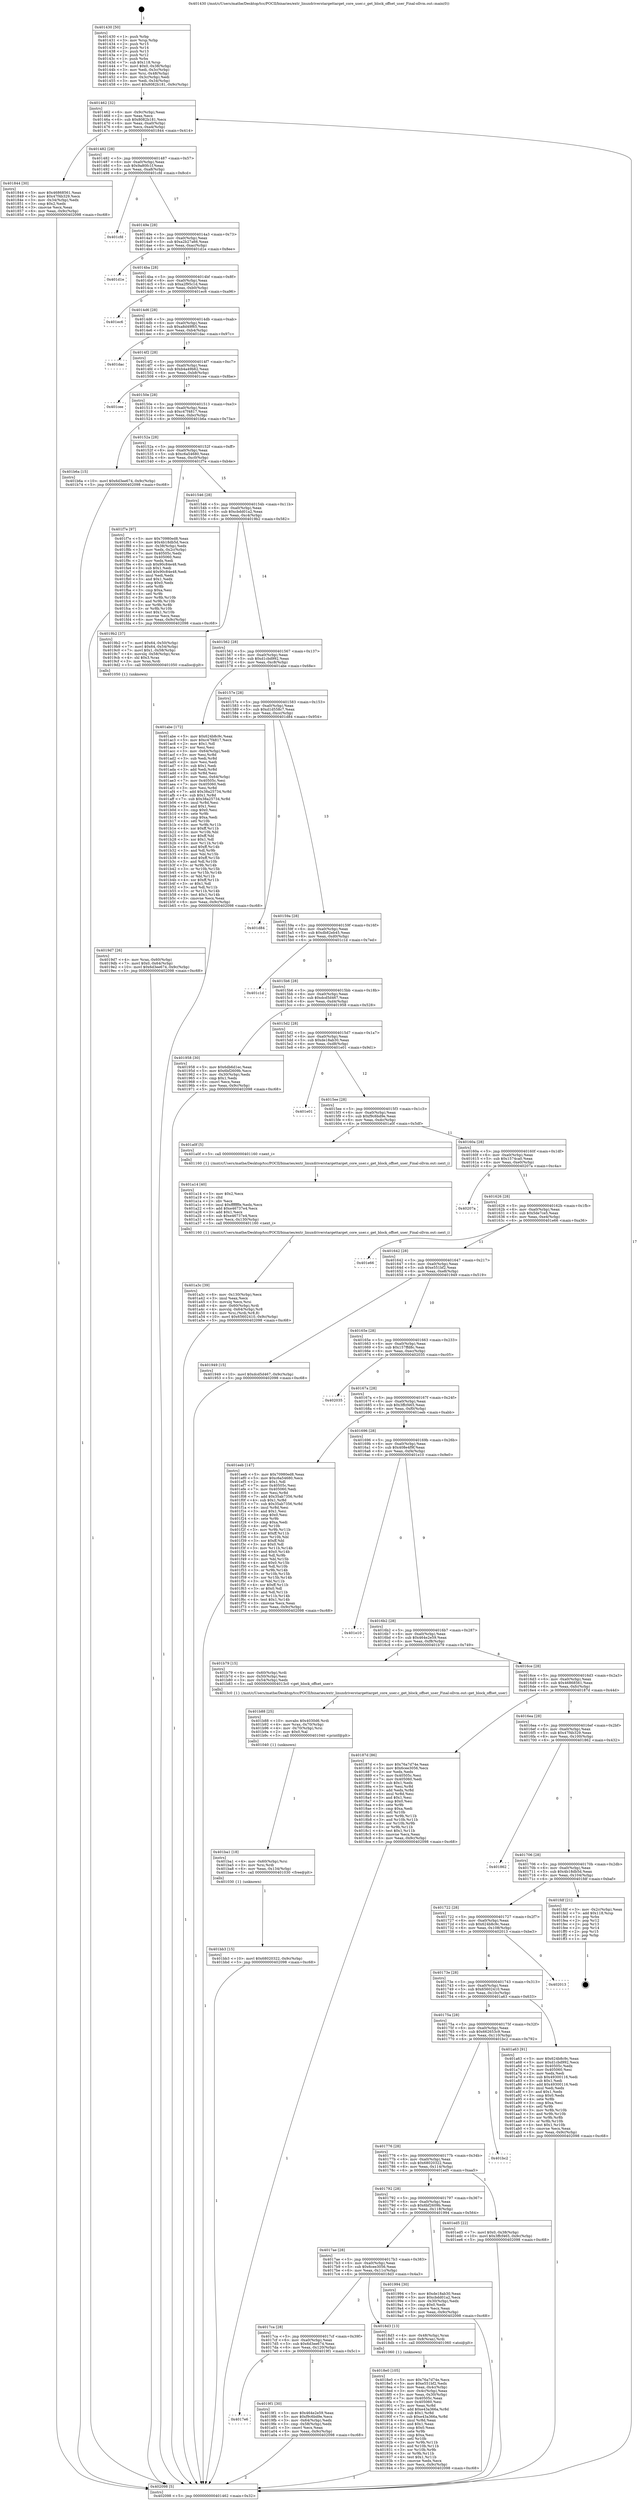 digraph "0x401430" {
  label = "0x401430 (/mnt/c/Users/mathe/Desktop/tcc/POCII/binaries/extr_linuxdriverstargettarget_core_user.c_get_block_offset_user_Final-ollvm.out::main(0))"
  labelloc = "t"
  node[shape=record]

  Entry [label="",width=0.3,height=0.3,shape=circle,fillcolor=black,style=filled]
  "0x401462" [label="{
     0x401462 [32]\l
     | [instrs]\l
     &nbsp;&nbsp;0x401462 \<+6\>: mov -0x9c(%rbp),%eax\l
     &nbsp;&nbsp;0x401468 \<+2\>: mov %eax,%ecx\l
     &nbsp;&nbsp;0x40146a \<+6\>: sub $0x8082b181,%ecx\l
     &nbsp;&nbsp;0x401470 \<+6\>: mov %eax,-0xa0(%rbp)\l
     &nbsp;&nbsp;0x401476 \<+6\>: mov %ecx,-0xa4(%rbp)\l
     &nbsp;&nbsp;0x40147c \<+6\>: je 0000000000401844 \<main+0x414\>\l
  }"]
  "0x401844" [label="{
     0x401844 [30]\l
     | [instrs]\l
     &nbsp;&nbsp;0x401844 \<+5\>: mov $0x46868561,%eax\l
     &nbsp;&nbsp;0x401849 \<+5\>: mov $0x47f4b329,%ecx\l
     &nbsp;&nbsp;0x40184e \<+3\>: mov -0x34(%rbp),%edx\l
     &nbsp;&nbsp;0x401851 \<+3\>: cmp $0x2,%edx\l
     &nbsp;&nbsp;0x401854 \<+3\>: cmovne %ecx,%eax\l
     &nbsp;&nbsp;0x401857 \<+6\>: mov %eax,-0x9c(%rbp)\l
     &nbsp;&nbsp;0x40185d \<+5\>: jmp 0000000000402098 \<main+0xc68\>\l
  }"]
  "0x401482" [label="{
     0x401482 [28]\l
     | [instrs]\l
     &nbsp;&nbsp;0x401482 \<+5\>: jmp 0000000000401487 \<main+0x57\>\l
     &nbsp;&nbsp;0x401487 \<+6\>: mov -0xa0(%rbp),%eax\l
     &nbsp;&nbsp;0x40148d \<+5\>: sub $0x9a80fc1f,%eax\l
     &nbsp;&nbsp;0x401492 \<+6\>: mov %eax,-0xa8(%rbp)\l
     &nbsp;&nbsp;0x401498 \<+6\>: je 0000000000401cfd \<main+0x8cd\>\l
  }"]
  "0x402098" [label="{
     0x402098 [5]\l
     | [instrs]\l
     &nbsp;&nbsp;0x402098 \<+5\>: jmp 0000000000401462 \<main+0x32\>\l
  }"]
  "0x401430" [label="{
     0x401430 [50]\l
     | [instrs]\l
     &nbsp;&nbsp;0x401430 \<+1\>: push %rbp\l
     &nbsp;&nbsp;0x401431 \<+3\>: mov %rsp,%rbp\l
     &nbsp;&nbsp;0x401434 \<+2\>: push %r15\l
     &nbsp;&nbsp;0x401436 \<+2\>: push %r14\l
     &nbsp;&nbsp;0x401438 \<+2\>: push %r13\l
     &nbsp;&nbsp;0x40143a \<+2\>: push %r12\l
     &nbsp;&nbsp;0x40143c \<+1\>: push %rbx\l
     &nbsp;&nbsp;0x40143d \<+7\>: sub $0x118,%rsp\l
     &nbsp;&nbsp;0x401444 \<+7\>: movl $0x0,-0x38(%rbp)\l
     &nbsp;&nbsp;0x40144b \<+3\>: mov %edi,-0x3c(%rbp)\l
     &nbsp;&nbsp;0x40144e \<+4\>: mov %rsi,-0x48(%rbp)\l
     &nbsp;&nbsp;0x401452 \<+3\>: mov -0x3c(%rbp),%edi\l
     &nbsp;&nbsp;0x401455 \<+3\>: mov %edi,-0x34(%rbp)\l
     &nbsp;&nbsp;0x401458 \<+10\>: movl $0x8082b181,-0x9c(%rbp)\l
  }"]
  Exit [label="",width=0.3,height=0.3,shape=circle,fillcolor=black,style=filled,peripheries=2]
  "0x401cfd" [label="{
     0x401cfd\l
  }", style=dashed]
  "0x40149e" [label="{
     0x40149e [28]\l
     | [instrs]\l
     &nbsp;&nbsp;0x40149e \<+5\>: jmp 00000000004014a3 \<main+0x73\>\l
     &nbsp;&nbsp;0x4014a3 \<+6\>: mov -0xa0(%rbp),%eax\l
     &nbsp;&nbsp;0x4014a9 \<+5\>: sub $0xa2b27a66,%eax\l
     &nbsp;&nbsp;0x4014ae \<+6\>: mov %eax,-0xac(%rbp)\l
     &nbsp;&nbsp;0x4014b4 \<+6\>: je 0000000000401d1e \<main+0x8ee\>\l
  }"]
  "0x401bb3" [label="{
     0x401bb3 [15]\l
     | [instrs]\l
     &nbsp;&nbsp;0x401bb3 \<+10\>: movl $0x68020322,-0x9c(%rbp)\l
     &nbsp;&nbsp;0x401bbd \<+5\>: jmp 0000000000402098 \<main+0xc68\>\l
  }"]
  "0x401d1e" [label="{
     0x401d1e\l
  }", style=dashed]
  "0x4014ba" [label="{
     0x4014ba [28]\l
     | [instrs]\l
     &nbsp;&nbsp;0x4014ba \<+5\>: jmp 00000000004014bf \<main+0x8f\>\l
     &nbsp;&nbsp;0x4014bf \<+6\>: mov -0xa0(%rbp),%eax\l
     &nbsp;&nbsp;0x4014c5 \<+5\>: sub $0xa2f95c1d,%eax\l
     &nbsp;&nbsp;0x4014ca \<+6\>: mov %eax,-0xb0(%rbp)\l
     &nbsp;&nbsp;0x4014d0 \<+6\>: je 0000000000401ec6 \<main+0xa96\>\l
  }"]
  "0x401ba1" [label="{
     0x401ba1 [18]\l
     | [instrs]\l
     &nbsp;&nbsp;0x401ba1 \<+4\>: mov -0x60(%rbp),%rsi\l
     &nbsp;&nbsp;0x401ba5 \<+3\>: mov %rsi,%rdi\l
     &nbsp;&nbsp;0x401ba8 \<+6\>: mov %eax,-0x134(%rbp)\l
     &nbsp;&nbsp;0x401bae \<+5\>: call 0000000000401030 \<free@plt\>\l
     | [calls]\l
     &nbsp;&nbsp;0x401030 \{1\} (unknown)\l
  }"]
  "0x401ec6" [label="{
     0x401ec6\l
  }", style=dashed]
  "0x4014d6" [label="{
     0x4014d6 [28]\l
     | [instrs]\l
     &nbsp;&nbsp;0x4014d6 \<+5\>: jmp 00000000004014db \<main+0xab\>\l
     &nbsp;&nbsp;0x4014db \<+6\>: mov -0xa0(%rbp),%eax\l
     &nbsp;&nbsp;0x4014e1 \<+5\>: sub $0xa8d49f65,%eax\l
     &nbsp;&nbsp;0x4014e6 \<+6\>: mov %eax,-0xb4(%rbp)\l
     &nbsp;&nbsp;0x4014ec \<+6\>: je 0000000000401dac \<main+0x97c\>\l
  }"]
  "0x401b88" [label="{
     0x401b88 [25]\l
     | [instrs]\l
     &nbsp;&nbsp;0x401b88 \<+10\>: movabs $0x4030d6,%rdi\l
     &nbsp;&nbsp;0x401b92 \<+4\>: mov %rax,-0x70(%rbp)\l
     &nbsp;&nbsp;0x401b96 \<+4\>: mov -0x70(%rbp),%rsi\l
     &nbsp;&nbsp;0x401b9a \<+2\>: mov $0x0,%al\l
     &nbsp;&nbsp;0x401b9c \<+5\>: call 0000000000401040 \<printf@plt\>\l
     | [calls]\l
     &nbsp;&nbsp;0x401040 \{1\} (unknown)\l
  }"]
  "0x401dac" [label="{
     0x401dac\l
  }", style=dashed]
  "0x4014f2" [label="{
     0x4014f2 [28]\l
     | [instrs]\l
     &nbsp;&nbsp;0x4014f2 \<+5\>: jmp 00000000004014f7 \<main+0xc7\>\l
     &nbsp;&nbsp;0x4014f7 \<+6\>: mov -0xa0(%rbp),%eax\l
     &nbsp;&nbsp;0x4014fd \<+5\>: sub $0xb4a49b62,%eax\l
     &nbsp;&nbsp;0x401502 \<+6\>: mov %eax,-0xb8(%rbp)\l
     &nbsp;&nbsp;0x401508 \<+6\>: je 0000000000401cee \<main+0x8be\>\l
  }"]
  "0x401a3c" [label="{
     0x401a3c [39]\l
     | [instrs]\l
     &nbsp;&nbsp;0x401a3c \<+6\>: mov -0x130(%rbp),%ecx\l
     &nbsp;&nbsp;0x401a42 \<+3\>: imul %eax,%ecx\l
     &nbsp;&nbsp;0x401a45 \<+3\>: movslq %ecx,%rsi\l
     &nbsp;&nbsp;0x401a48 \<+4\>: mov -0x60(%rbp),%rdi\l
     &nbsp;&nbsp;0x401a4c \<+4\>: movslq -0x64(%rbp),%r8\l
     &nbsp;&nbsp;0x401a50 \<+4\>: mov %rsi,(%rdi,%r8,8)\l
     &nbsp;&nbsp;0x401a54 \<+10\>: movl $0x65602410,-0x9c(%rbp)\l
     &nbsp;&nbsp;0x401a5e \<+5\>: jmp 0000000000402098 \<main+0xc68\>\l
  }"]
  "0x401cee" [label="{
     0x401cee\l
  }", style=dashed]
  "0x40150e" [label="{
     0x40150e [28]\l
     | [instrs]\l
     &nbsp;&nbsp;0x40150e \<+5\>: jmp 0000000000401513 \<main+0xe3\>\l
     &nbsp;&nbsp;0x401513 \<+6\>: mov -0xa0(%rbp),%eax\l
     &nbsp;&nbsp;0x401519 \<+5\>: sub $0xc47f4817,%eax\l
     &nbsp;&nbsp;0x40151e \<+6\>: mov %eax,-0xbc(%rbp)\l
     &nbsp;&nbsp;0x401524 \<+6\>: je 0000000000401b6a \<main+0x73a\>\l
  }"]
  "0x401a14" [label="{
     0x401a14 [40]\l
     | [instrs]\l
     &nbsp;&nbsp;0x401a14 \<+5\>: mov $0x2,%ecx\l
     &nbsp;&nbsp;0x401a19 \<+1\>: cltd\l
     &nbsp;&nbsp;0x401a1a \<+2\>: idiv %ecx\l
     &nbsp;&nbsp;0x401a1c \<+6\>: imul $0xfffffffe,%edx,%ecx\l
     &nbsp;&nbsp;0x401a22 \<+6\>: add $0xe46737e4,%ecx\l
     &nbsp;&nbsp;0x401a28 \<+3\>: add $0x1,%ecx\l
     &nbsp;&nbsp;0x401a2b \<+6\>: sub $0xe46737e4,%ecx\l
     &nbsp;&nbsp;0x401a31 \<+6\>: mov %ecx,-0x130(%rbp)\l
     &nbsp;&nbsp;0x401a37 \<+5\>: call 0000000000401160 \<next_i\>\l
     | [calls]\l
     &nbsp;&nbsp;0x401160 \{1\} (/mnt/c/Users/mathe/Desktop/tcc/POCII/binaries/extr_linuxdriverstargettarget_core_user.c_get_block_offset_user_Final-ollvm.out::next_i)\l
  }"]
  "0x401b6a" [label="{
     0x401b6a [15]\l
     | [instrs]\l
     &nbsp;&nbsp;0x401b6a \<+10\>: movl $0x6d3ee674,-0x9c(%rbp)\l
     &nbsp;&nbsp;0x401b74 \<+5\>: jmp 0000000000402098 \<main+0xc68\>\l
  }"]
  "0x40152a" [label="{
     0x40152a [28]\l
     | [instrs]\l
     &nbsp;&nbsp;0x40152a \<+5\>: jmp 000000000040152f \<main+0xff\>\l
     &nbsp;&nbsp;0x40152f \<+6\>: mov -0xa0(%rbp),%eax\l
     &nbsp;&nbsp;0x401535 \<+5\>: sub $0xc6a54680,%eax\l
     &nbsp;&nbsp;0x40153a \<+6\>: mov %eax,-0xc0(%rbp)\l
     &nbsp;&nbsp;0x401540 \<+6\>: je 0000000000401f7e \<main+0xb4e\>\l
  }"]
  "0x4017e6" [label="{
     0x4017e6\l
  }", style=dashed]
  "0x401f7e" [label="{
     0x401f7e [97]\l
     | [instrs]\l
     &nbsp;&nbsp;0x401f7e \<+5\>: mov $0x70980ed8,%eax\l
     &nbsp;&nbsp;0x401f83 \<+5\>: mov $0x4b18db5d,%ecx\l
     &nbsp;&nbsp;0x401f88 \<+3\>: mov -0x38(%rbp),%edx\l
     &nbsp;&nbsp;0x401f8b \<+3\>: mov %edx,-0x2c(%rbp)\l
     &nbsp;&nbsp;0x401f8e \<+7\>: mov 0x40505c,%edx\l
     &nbsp;&nbsp;0x401f95 \<+7\>: mov 0x405060,%esi\l
     &nbsp;&nbsp;0x401f9c \<+2\>: mov %edx,%edi\l
     &nbsp;&nbsp;0x401f9e \<+6\>: sub $0x90c84e48,%edi\l
     &nbsp;&nbsp;0x401fa4 \<+3\>: sub $0x1,%edi\l
     &nbsp;&nbsp;0x401fa7 \<+6\>: add $0x90c84e48,%edi\l
     &nbsp;&nbsp;0x401fad \<+3\>: imul %edi,%edx\l
     &nbsp;&nbsp;0x401fb0 \<+3\>: and $0x1,%edx\l
     &nbsp;&nbsp;0x401fb3 \<+3\>: cmp $0x0,%edx\l
     &nbsp;&nbsp;0x401fb6 \<+4\>: sete %r8b\l
     &nbsp;&nbsp;0x401fba \<+3\>: cmp $0xa,%esi\l
     &nbsp;&nbsp;0x401fbd \<+4\>: setl %r9b\l
     &nbsp;&nbsp;0x401fc1 \<+3\>: mov %r8b,%r10b\l
     &nbsp;&nbsp;0x401fc4 \<+3\>: and %r9b,%r10b\l
     &nbsp;&nbsp;0x401fc7 \<+3\>: xor %r9b,%r8b\l
     &nbsp;&nbsp;0x401fca \<+3\>: or %r8b,%r10b\l
     &nbsp;&nbsp;0x401fcd \<+4\>: test $0x1,%r10b\l
     &nbsp;&nbsp;0x401fd1 \<+3\>: cmovne %ecx,%eax\l
     &nbsp;&nbsp;0x401fd4 \<+6\>: mov %eax,-0x9c(%rbp)\l
     &nbsp;&nbsp;0x401fda \<+5\>: jmp 0000000000402098 \<main+0xc68\>\l
  }"]
  "0x401546" [label="{
     0x401546 [28]\l
     | [instrs]\l
     &nbsp;&nbsp;0x401546 \<+5\>: jmp 000000000040154b \<main+0x11b\>\l
     &nbsp;&nbsp;0x40154b \<+6\>: mov -0xa0(%rbp),%eax\l
     &nbsp;&nbsp;0x401551 \<+5\>: sub $0xcbdd01a2,%eax\l
     &nbsp;&nbsp;0x401556 \<+6\>: mov %eax,-0xc4(%rbp)\l
     &nbsp;&nbsp;0x40155c \<+6\>: je 00000000004019b2 \<main+0x582\>\l
  }"]
  "0x4019f1" [label="{
     0x4019f1 [30]\l
     | [instrs]\l
     &nbsp;&nbsp;0x4019f1 \<+5\>: mov $0x464e2e59,%eax\l
     &nbsp;&nbsp;0x4019f6 \<+5\>: mov $0xf9c6bd9e,%ecx\l
     &nbsp;&nbsp;0x4019fb \<+3\>: mov -0x64(%rbp),%edx\l
     &nbsp;&nbsp;0x4019fe \<+3\>: cmp -0x58(%rbp),%edx\l
     &nbsp;&nbsp;0x401a01 \<+3\>: cmovl %ecx,%eax\l
     &nbsp;&nbsp;0x401a04 \<+6\>: mov %eax,-0x9c(%rbp)\l
     &nbsp;&nbsp;0x401a0a \<+5\>: jmp 0000000000402098 \<main+0xc68\>\l
  }"]
  "0x4019b2" [label="{
     0x4019b2 [37]\l
     | [instrs]\l
     &nbsp;&nbsp;0x4019b2 \<+7\>: movl $0x64,-0x50(%rbp)\l
     &nbsp;&nbsp;0x4019b9 \<+7\>: movl $0x64,-0x54(%rbp)\l
     &nbsp;&nbsp;0x4019c0 \<+7\>: movl $0x1,-0x58(%rbp)\l
     &nbsp;&nbsp;0x4019c7 \<+4\>: movslq -0x58(%rbp),%rax\l
     &nbsp;&nbsp;0x4019cb \<+4\>: shl $0x3,%rax\l
     &nbsp;&nbsp;0x4019cf \<+3\>: mov %rax,%rdi\l
     &nbsp;&nbsp;0x4019d2 \<+5\>: call 0000000000401050 \<malloc@plt\>\l
     | [calls]\l
     &nbsp;&nbsp;0x401050 \{1\} (unknown)\l
  }"]
  "0x401562" [label="{
     0x401562 [28]\l
     | [instrs]\l
     &nbsp;&nbsp;0x401562 \<+5\>: jmp 0000000000401567 \<main+0x137\>\l
     &nbsp;&nbsp;0x401567 \<+6\>: mov -0xa0(%rbp),%eax\l
     &nbsp;&nbsp;0x40156d \<+5\>: sub $0xd1cbd992,%eax\l
     &nbsp;&nbsp;0x401572 \<+6\>: mov %eax,-0xc8(%rbp)\l
     &nbsp;&nbsp;0x401578 \<+6\>: je 0000000000401abe \<main+0x68e\>\l
  }"]
  "0x4019d7" [label="{
     0x4019d7 [26]\l
     | [instrs]\l
     &nbsp;&nbsp;0x4019d7 \<+4\>: mov %rax,-0x60(%rbp)\l
     &nbsp;&nbsp;0x4019db \<+7\>: movl $0x0,-0x64(%rbp)\l
     &nbsp;&nbsp;0x4019e2 \<+10\>: movl $0x6d3ee674,-0x9c(%rbp)\l
     &nbsp;&nbsp;0x4019ec \<+5\>: jmp 0000000000402098 \<main+0xc68\>\l
  }"]
  "0x401abe" [label="{
     0x401abe [172]\l
     | [instrs]\l
     &nbsp;&nbsp;0x401abe \<+5\>: mov $0x624b8c9c,%eax\l
     &nbsp;&nbsp;0x401ac3 \<+5\>: mov $0xc47f4817,%ecx\l
     &nbsp;&nbsp;0x401ac8 \<+2\>: mov $0x1,%dl\l
     &nbsp;&nbsp;0x401aca \<+2\>: xor %esi,%esi\l
     &nbsp;&nbsp;0x401acc \<+3\>: mov -0x64(%rbp),%edi\l
     &nbsp;&nbsp;0x401acf \<+3\>: mov %esi,%r8d\l
     &nbsp;&nbsp;0x401ad2 \<+3\>: sub %edi,%r8d\l
     &nbsp;&nbsp;0x401ad5 \<+2\>: mov %esi,%edi\l
     &nbsp;&nbsp;0x401ad7 \<+3\>: sub $0x1,%edi\l
     &nbsp;&nbsp;0x401ada \<+3\>: add %edi,%r8d\l
     &nbsp;&nbsp;0x401add \<+3\>: sub %r8d,%esi\l
     &nbsp;&nbsp;0x401ae0 \<+3\>: mov %esi,-0x64(%rbp)\l
     &nbsp;&nbsp;0x401ae3 \<+7\>: mov 0x40505c,%esi\l
     &nbsp;&nbsp;0x401aea \<+7\>: mov 0x405060,%edi\l
     &nbsp;&nbsp;0x401af1 \<+3\>: mov %esi,%r8d\l
     &nbsp;&nbsp;0x401af4 \<+7\>: add $0x38a25734,%r8d\l
     &nbsp;&nbsp;0x401afb \<+4\>: sub $0x1,%r8d\l
     &nbsp;&nbsp;0x401aff \<+7\>: sub $0x38a25734,%r8d\l
     &nbsp;&nbsp;0x401b06 \<+4\>: imul %r8d,%esi\l
     &nbsp;&nbsp;0x401b0a \<+3\>: and $0x1,%esi\l
     &nbsp;&nbsp;0x401b0d \<+3\>: cmp $0x0,%esi\l
     &nbsp;&nbsp;0x401b10 \<+4\>: sete %r9b\l
     &nbsp;&nbsp;0x401b14 \<+3\>: cmp $0xa,%edi\l
     &nbsp;&nbsp;0x401b17 \<+4\>: setl %r10b\l
     &nbsp;&nbsp;0x401b1b \<+3\>: mov %r9b,%r11b\l
     &nbsp;&nbsp;0x401b1e \<+4\>: xor $0xff,%r11b\l
     &nbsp;&nbsp;0x401b22 \<+3\>: mov %r10b,%bl\l
     &nbsp;&nbsp;0x401b25 \<+3\>: xor $0xff,%bl\l
     &nbsp;&nbsp;0x401b28 \<+3\>: xor $0x1,%dl\l
     &nbsp;&nbsp;0x401b2b \<+3\>: mov %r11b,%r14b\l
     &nbsp;&nbsp;0x401b2e \<+4\>: and $0xff,%r14b\l
     &nbsp;&nbsp;0x401b32 \<+3\>: and %dl,%r9b\l
     &nbsp;&nbsp;0x401b35 \<+3\>: mov %bl,%r15b\l
     &nbsp;&nbsp;0x401b38 \<+4\>: and $0xff,%r15b\l
     &nbsp;&nbsp;0x401b3c \<+3\>: and %dl,%r10b\l
     &nbsp;&nbsp;0x401b3f \<+3\>: or %r9b,%r14b\l
     &nbsp;&nbsp;0x401b42 \<+3\>: or %r10b,%r15b\l
     &nbsp;&nbsp;0x401b45 \<+3\>: xor %r15b,%r14b\l
     &nbsp;&nbsp;0x401b48 \<+3\>: or %bl,%r11b\l
     &nbsp;&nbsp;0x401b4b \<+4\>: xor $0xff,%r11b\l
     &nbsp;&nbsp;0x401b4f \<+3\>: or $0x1,%dl\l
     &nbsp;&nbsp;0x401b52 \<+3\>: and %dl,%r11b\l
     &nbsp;&nbsp;0x401b55 \<+3\>: or %r11b,%r14b\l
     &nbsp;&nbsp;0x401b58 \<+4\>: test $0x1,%r14b\l
     &nbsp;&nbsp;0x401b5c \<+3\>: cmovne %ecx,%eax\l
     &nbsp;&nbsp;0x401b5f \<+6\>: mov %eax,-0x9c(%rbp)\l
     &nbsp;&nbsp;0x401b65 \<+5\>: jmp 0000000000402098 \<main+0xc68\>\l
  }"]
  "0x40157e" [label="{
     0x40157e [28]\l
     | [instrs]\l
     &nbsp;&nbsp;0x40157e \<+5\>: jmp 0000000000401583 \<main+0x153\>\l
     &nbsp;&nbsp;0x401583 \<+6\>: mov -0xa0(%rbp),%eax\l
     &nbsp;&nbsp;0x401589 \<+5\>: sub $0xd1d558c7,%eax\l
     &nbsp;&nbsp;0x40158e \<+6\>: mov %eax,-0xcc(%rbp)\l
     &nbsp;&nbsp;0x401594 \<+6\>: je 0000000000401d84 \<main+0x954\>\l
  }"]
  "0x4018e0" [label="{
     0x4018e0 [105]\l
     | [instrs]\l
     &nbsp;&nbsp;0x4018e0 \<+5\>: mov $0x76a7d74e,%ecx\l
     &nbsp;&nbsp;0x4018e5 \<+5\>: mov $0xe551bf2,%edx\l
     &nbsp;&nbsp;0x4018ea \<+3\>: mov %eax,-0x4c(%rbp)\l
     &nbsp;&nbsp;0x4018ed \<+3\>: mov -0x4c(%rbp),%eax\l
     &nbsp;&nbsp;0x4018f0 \<+3\>: mov %eax,-0x30(%rbp)\l
     &nbsp;&nbsp;0x4018f3 \<+7\>: mov 0x40505c,%eax\l
     &nbsp;&nbsp;0x4018fa \<+7\>: mov 0x405060,%esi\l
     &nbsp;&nbsp;0x401901 \<+3\>: mov %eax,%r8d\l
     &nbsp;&nbsp;0x401904 \<+7\>: add $0xe43a366a,%r8d\l
     &nbsp;&nbsp;0x40190b \<+4\>: sub $0x1,%r8d\l
     &nbsp;&nbsp;0x40190f \<+7\>: sub $0xe43a366a,%r8d\l
     &nbsp;&nbsp;0x401916 \<+4\>: imul %r8d,%eax\l
     &nbsp;&nbsp;0x40191a \<+3\>: and $0x1,%eax\l
     &nbsp;&nbsp;0x40191d \<+3\>: cmp $0x0,%eax\l
     &nbsp;&nbsp;0x401920 \<+4\>: sete %r9b\l
     &nbsp;&nbsp;0x401924 \<+3\>: cmp $0xa,%esi\l
     &nbsp;&nbsp;0x401927 \<+4\>: setl %r10b\l
     &nbsp;&nbsp;0x40192b \<+3\>: mov %r9b,%r11b\l
     &nbsp;&nbsp;0x40192e \<+3\>: and %r10b,%r11b\l
     &nbsp;&nbsp;0x401931 \<+3\>: xor %r10b,%r9b\l
     &nbsp;&nbsp;0x401934 \<+3\>: or %r9b,%r11b\l
     &nbsp;&nbsp;0x401937 \<+4\>: test $0x1,%r11b\l
     &nbsp;&nbsp;0x40193b \<+3\>: cmovne %edx,%ecx\l
     &nbsp;&nbsp;0x40193e \<+6\>: mov %ecx,-0x9c(%rbp)\l
     &nbsp;&nbsp;0x401944 \<+5\>: jmp 0000000000402098 \<main+0xc68\>\l
  }"]
  "0x401d84" [label="{
     0x401d84\l
  }", style=dashed]
  "0x40159a" [label="{
     0x40159a [28]\l
     | [instrs]\l
     &nbsp;&nbsp;0x40159a \<+5\>: jmp 000000000040159f \<main+0x16f\>\l
     &nbsp;&nbsp;0x40159f \<+6\>: mov -0xa0(%rbp),%eax\l
     &nbsp;&nbsp;0x4015a5 \<+5\>: sub $0xdb82eb45,%eax\l
     &nbsp;&nbsp;0x4015aa \<+6\>: mov %eax,-0xd0(%rbp)\l
     &nbsp;&nbsp;0x4015b0 \<+6\>: je 0000000000401c1d \<main+0x7ed\>\l
  }"]
  "0x4017ca" [label="{
     0x4017ca [28]\l
     | [instrs]\l
     &nbsp;&nbsp;0x4017ca \<+5\>: jmp 00000000004017cf \<main+0x39f\>\l
     &nbsp;&nbsp;0x4017cf \<+6\>: mov -0xa0(%rbp),%eax\l
     &nbsp;&nbsp;0x4017d5 \<+5\>: sub $0x6d3ee674,%eax\l
     &nbsp;&nbsp;0x4017da \<+6\>: mov %eax,-0x120(%rbp)\l
     &nbsp;&nbsp;0x4017e0 \<+6\>: je 00000000004019f1 \<main+0x5c1\>\l
  }"]
  "0x401c1d" [label="{
     0x401c1d\l
  }", style=dashed]
  "0x4015b6" [label="{
     0x4015b6 [28]\l
     | [instrs]\l
     &nbsp;&nbsp;0x4015b6 \<+5\>: jmp 00000000004015bb \<main+0x18b\>\l
     &nbsp;&nbsp;0x4015bb \<+6\>: mov -0xa0(%rbp),%eax\l
     &nbsp;&nbsp;0x4015c1 \<+5\>: sub $0xdcd5d467,%eax\l
     &nbsp;&nbsp;0x4015c6 \<+6\>: mov %eax,-0xd4(%rbp)\l
     &nbsp;&nbsp;0x4015cc \<+6\>: je 0000000000401958 \<main+0x528\>\l
  }"]
  "0x4018d3" [label="{
     0x4018d3 [13]\l
     | [instrs]\l
     &nbsp;&nbsp;0x4018d3 \<+4\>: mov -0x48(%rbp),%rax\l
     &nbsp;&nbsp;0x4018d7 \<+4\>: mov 0x8(%rax),%rdi\l
     &nbsp;&nbsp;0x4018db \<+5\>: call 0000000000401060 \<atoi@plt\>\l
     | [calls]\l
     &nbsp;&nbsp;0x401060 \{1\} (unknown)\l
  }"]
  "0x401958" [label="{
     0x401958 [30]\l
     | [instrs]\l
     &nbsp;&nbsp;0x401958 \<+5\>: mov $0x6db6d1ec,%eax\l
     &nbsp;&nbsp;0x40195d \<+5\>: mov $0x6bf2609b,%ecx\l
     &nbsp;&nbsp;0x401962 \<+3\>: mov -0x30(%rbp),%edx\l
     &nbsp;&nbsp;0x401965 \<+3\>: cmp $0x1,%edx\l
     &nbsp;&nbsp;0x401968 \<+3\>: cmovl %ecx,%eax\l
     &nbsp;&nbsp;0x40196b \<+6\>: mov %eax,-0x9c(%rbp)\l
     &nbsp;&nbsp;0x401971 \<+5\>: jmp 0000000000402098 \<main+0xc68\>\l
  }"]
  "0x4015d2" [label="{
     0x4015d2 [28]\l
     | [instrs]\l
     &nbsp;&nbsp;0x4015d2 \<+5\>: jmp 00000000004015d7 \<main+0x1a7\>\l
     &nbsp;&nbsp;0x4015d7 \<+6\>: mov -0xa0(%rbp),%eax\l
     &nbsp;&nbsp;0x4015dd \<+5\>: sub $0xde18ab30,%eax\l
     &nbsp;&nbsp;0x4015e2 \<+6\>: mov %eax,-0xd8(%rbp)\l
     &nbsp;&nbsp;0x4015e8 \<+6\>: je 0000000000401e01 \<main+0x9d1\>\l
  }"]
  "0x4017ae" [label="{
     0x4017ae [28]\l
     | [instrs]\l
     &nbsp;&nbsp;0x4017ae \<+5\>: jmp 00000000004017b3 \<main+0x383\>\l
     &nbsp;&nbsp;0x4017b3 \<+6\>: mov -0xa0(%rbp),%eax\l
     &nbsp;&nbsp;0x4017b9 \<+5\>: sub $0x6cee3056,%eax\l
     &nbsp;&nbsp;0x4017be \<+6\>: mov %eax,-0x11c(%rbp)\l
     &nbsp;&nbsp;0x4017c4 \<+6\>: je 00000000004018d3 \<main+0x4a3\>\l
  }"]
  "0x401e01" [label="{
     0x401e01\l
  }", style=dashed]
  "0x4015ee" [label="{
     0x4015ee [28]\l
     | [instrs]\l
     &nbsp;&nbsp;0x4015ee \<+5\>: jmp 00000000004015f3 \<main+0x1c3\>\l
     &nbsp;&nbsp;0x4015f3 \<+6\>: mov -0xa0(%rbp),%eax\l
     &nbsp;&nbsp;0x4015f9 \<+5\>: sub $0xf9c6bd9e,%eax\l
     &nbsp;&nbsp;0x4015fe \<+6\>: mov %eax,-0xdc(%rbp)\l
     &nbsp;&nbsp;0x401604 \<+6\>: je 0000000000401a0f \<main+0x5df\>\l
  }"]
  "0x401994" [label="{
     0x401994 [30]\l
     | [instrs]\l
     &nbsp;&nbsp;0x401994 \<+5\>: mov $0xde18ab30,%eax\l
     &nbsp;&nbsp;0x401999 \<+5\>: mov $0xcbdd01a2,%ecx\l
     &nbsp;&nbsp;0x40199e \<+3\>: mov -0x30(%rbp),%edx\l
     &nbsp;&nbsp;0x4019a1 \<+3\>: cmp $0x0,%edx\l
     &nbsp;&nbsp;0x4019a4 \<+3\>: cmove %ecx,%eax\l
     &nbsp;&nbsp;0x4019a7 \<+6\>: mov %eax,-0x9c(%rbp)\l
     &nbsp;&nbsp;0x4019ad \<+5\>: jmp 0000000000402098 \<main+0xc68\>\l
  }"]
  "0x401a0f" [label="{
     0x401a0f [5]\l
     | [instrs]\l
     &nbsp;&nbsp;0x401a0f \<+5\>: call 0000000000401160 \<next_i\>\l
     | [calls]\l
     &nbsp;&nbsp;0x401160 \{1\} (/mnt/c/Users/mathe/Desktop/tcc/POCII/binaries/extr_linuxdriverstargettarget_core_user.c_get_block_offset_user_Final-ollvm.out::next_i)\l
  }"]
  "0x40160a" [label="{
     0x40160a [28]\l
     | [instrs]\l
     &nbsp;&nbsp;0x40160a \<+5\>: jmp 000000000040160f \<main+0x1df\>\l
     &nbsp;&nbsp;0x40160f \<+6\>: mov -0xa0(%rbp),%eax\l
     &nbsp;&nbsp;0x401615 \<+5\>: sub $0x1574ca0,%eax\l
     &nbsp;&nbsp;0x40161a \<+6\>: mov %eax,-0xe0(%rbp)\l
     &nbsp;&nbsp;0x401620 \<+6\>: je 000000000040207a \<main+0xc4a\>\l
  }"]
  "0x401792" [label="{
     0x401792 [28]\l
     | [instrs]\l
     &nbsp;&nbsp;0x401792 \<+5\>: jmp 0000000000401797 \<main+0x367\>\l
     &nbsp;&nbsp;0x401797 \<+6\>: mov -0xa0(%rbp),%eax\l
     &nbsp;&nbsp;0x40179d \<+5\>: sub $0x6bf2609b,%eax\l
     &nbsp;&nbsp;0x4017a2 \<+6\>: mov %eax,-0x118(%rbp)\l
     &nbsp;&nbsp;0x4017a8 \<+6\>: je 0000000000401994 \<main+0x564\>\l
  }"]
  "0x40207a" [label="{
     0x40207a\l
  }", style=dashed]
  "0x401626" [label="{
     0x401626 [28]\l
     | [instrs]\l
     &nbsp;&nbsp;0x401626 \<+5\>: jmp 000000000040162b \<main+0x1fb\>\l
     &nbsp;&nbsp;0x40162b \<+6\>: mov -0xa0(%rbp),%eax\l
     &nbsp;&nbsp;0x401631 \<+5\>: sub $0x5de7ce5,%eax\l
     &nbsp;&nbsp;0x401636 \<+6\>: mov %eax,-0xe4(%rbp)\l
     &nbsp;&nbsp;0x40163c \<+6\>: je 0000000000401e66 \<main+0xa36\>\l
  }"]
  "0x401ed5" [label="{
     0x401ed5 [22]\l
     | [instrs]\l
     &nbsp;&nbsp;0x401ed5 \<+7\>: movl $0x0,-0x38(%rbp)\l
     &nbsp;&nbsp;0x401edc \<+10\>: movl $0x3ffcf465,-0x9c(%rbp)\l
     &nbsp;&nbsp;0x401ee6 \<+5\>: jmp 0000000000402098 \<main+0xc68\>\l
  }"]
  "0x401e66" [label="{
     0x401e66\l
  }", style=dashed]
  "0x401642" [label="{
     0x401642 [28]\l
     | [instrs]\l
     &nbsp;&nbsp;0x401642 \<+5\>: jmp 0000000000401647 \<main+0x217\>\l
     &nbsp;&nbsp;0x401647 \<+6\>: mov -0xa0(%rbp),%eax\l
     &nbsp;&nbsp;0x40164d \<+5\>: sub $0xe551bf2,%eax\l
     &nbsp;&nbsp;0x401652 \<+6\>: mov %eax,-0xe8(%rbp)\l
     &nbsp;&nbsp;0x401658 \<+6\>: je 0000000000401949 \<main+0x519\>\l
  }"]
  "0x401776" [label="{
     0x401776 [28]\l
     | [instrs]\l
     &nbsp;&nbsp;0x401776 \<+5\>: jmp 000000000040177b \<main+0x34b\>\l
     &nbsp;&nbsp;0x40177b \<+6\>: mov -0xa0(%rbp),%eax\l
     &nbsp;&nbsp;0x401781 \<+5\>: sub $0x68020322,%eax\l
     &nbsp;&nbsp;0x401786 \<+6\>: mov %eax,-0x114(%rbp)\l
     &nbsp;&nbsp;0x40178c \<+6\>: je 0000000000401ed5 \<main+0xaa5\>\l
  }"]
  "0x401949" [label="{
     0x401949 [15]\l
     | [instrs]\l
     &nbsp;&nbsp;0x401949 \<+10\>: movl $0xdcd5d467,-0x9c(%rbp)\l
     &nbsp;&nbsp;0x401953 \<+5\>: jmp 0000000000402098 \<main+0xc68\>\l
  }"]
  "0x40165e" [label="{
     0x40165e [28]\l
     | [instrs]\l
     &nbsp;&nbsp;0x40165e \<+5\>: jmp 0000000000401663 \<main+0x233\>\l
     &nbsp;&nbsp;0x401663 \<+6\>: mov -0xa0(%rbp),%eax\l
     &nbsp;&nbsp;0x401669 \<+5\>: sub $0x157ffd8c,%eax\l
     &nbsp;&nbsp;0x40166e \<+6\>: mov %eax,-0xec(%rbp)\l
     &nbsp;&nbsp;0x401674 \<+6\>: je 0000000000402035 \<main+0xc05\>\l
  }"]
  "0x401bc2" [label="{
     0x401bc2\l
  }", style=dashed]
  "0x402035" [label="{
     0x402035\l
  }", style=dashed]
  "0x40167a" [label="{
     0x40167a [28]\l
     | [instrs]\l
     &nbsp;&nbsp;0x40167a \<+5\>: jmp 000000000040167f \<main+0x24f\>\l
     &nbsp;&nbsp;0x40167f \<+6\>: mov -0xa0(%rbp),%eax\l
     &nbsp;&nbsp;0x401685 \<+5\>: sub $0x3ffcf465,%eax\l
     &nbsp;&nbsp;0x40168a \<+6\>: mov %eax,-0xf0(%rbp)\l
     &nbsp;&nbsp;0x401690 \<+6\>: je 0000000000401eeb \<main+0xabb\>\l
  }"]
  "0x40175a" [label="{
     0x40175a [28]\l
     | [instrs]\l
     &nbsp;&nbsp;0x40175a \<+5\>: jmp 000000000040175f \<main+0x32f\>\l
     &nbsp;&nbsp;0x40175f \<+6\>: mov -0xa0(%rbp),%eax\l
     &nbsp;&nbsp;0x401765 \<+5\>: sub $0x662653c9,%eax\l
     &nbsp;&nbsp;0x40176a \<+6\>: mov %eax,-0x110(%rbp)\l
     &nbsp;&nbsp;0x401770 \<+6\>: je 0000000000401bc2 \<main+0x792\>\l
  }"]
  "0x401eeb" [label="{
     0x401eeb [147]\l
     | [instrs]\l
     &nbsp;&nbsp;0x401eeb \<+5\>: mov $0x70980ed8,%eax\l
     &nbsp;&nbsp;0x401ef0 \<+5\>: mov $0xc6a54680,%ecx\l
     &nbsp;&nbsp;0x401ef5 \<+2\>: mov $0x1,%dl\l
     &nbsp;&nbsp;0x401ef7 \<+7\>: mov 0x40505c,%esi\l
     &nbsp;&nbsp;0x401efe \<+7\>: mov 0x405060,%edi\l
     &nbsp;&nbsp;0x401f05 \<+3\>: mov %esi,%r8d\l
     &nbsp;&nbsp;0x401f08 \<+7\>: add $0x35ab7356,%r8d\l
     &nbsp;&nbsp;0x401f0f \<+4\>: sub $0x1,%r8d\l
     &nbsp;&nbsp;0x401f13 \<+7\>: sub $0x35ab7356,%r8d\l
     &nbsp;&nbsp;0x401f1a \<+4\>: imul %r8d,%esi\l
     &nbsp;&nbsp;0x401f1e \<+3\>: and $0x1,%esi\l
     &nbsp;&nbsp;0x401f21 \<+3\>: cmp $0x0,%esi\l
     &nbsp;&nbsp;0x401f24 \<+4\>: sete %r9b\l
     &nbsp;&nbsp;0x401f28 \<+3\>: cmp $0xa,%edi\l
     &nbsp;&nbsp;0x401f2b \<+4\>: setl %r10b\l
     &nbsp;&nbsp;0x401f2f \<+3\>: mov %r9b,%r11b\l
     &nbsp;&nbsp;0x401f32 \<+4\>: xor $0xff,%r11b\l
     &nbsp;&nbsp;0x401f36 \<+3\>: mov %r10b,%bl\l
     &nbsp;&nbsp;0x401f39 \<+3\>: xor $0xff,%bl\l
     &nbsp;&nbsp;0x401f3c \<+3\>: xor $0x0,%dl\l
     &nbsp;&nbsp;0x401f3f \<+3\>: mov %r11b,%r14b\l
     &nbsp;&nbsp;0x401f42 \<+4\>: and $0x0,%r14b\l
     &nbsp;&nbsp;0x401f46 \<+3\>: and %dl,%r9b\l
     &nbsp;&nbsp;0x401f49 \<+3\>: mov %bl,%r15b\l
     &nbsp;&nbsp;0x401f4c \<+4\>: and $0x0,%r15b\l
     &nbsp;&nbsp;0x401f50 \<+3\>: and %dl,%r10b\l
     &nbsp;&nbsp;0x401f53 \<+3\>: or %r9b,%r14b\l
     &nbsp;&nbsp;0x401f56 \<+3\>: or %r10b,%r15b\l
     &nbsp;&nbsp;0x401f59 \<+3\>: xor %r15b,%r14b\l
     &nbsp;&nbsp;0x401f5c \<+3\>: or %bl,%r11b\l
     &nbsp;&nbsp;0x401f5f \<+4\>: xor $0xff,%r11b\l
     &nbsp;&nbsp;0x401f63 \<+3\>: or $0x0,%dl\l
     &nbsp;&nbsp;0x401f66 \<+3\>: and %dl,%r11b\l
     &nbsp;&nbsp;0x401f69 \<+3\>: or %r11b,%r14b\l
     &nbsp;&nbsp;0x401f6c \<+4\>: test $0x1,%r14b\l
     &nbsp;&nbsp;0x401f70 \<+3\>: cmovne %ecx,%eax\l
     &nbsp;&nbsp;0x401f73 \<+6\>: mov %eax,-0x9c(%rbp)\l
     &nbsp;&nbsp;0x401f79 \<+5\>: jmp 0000000000402098 \<main+0xc68\>\l
  }"]
  "0x401696" [label="{
     0x401696 [28]\l
     | [instrs]\l
     &nbsp;&nbsp;0x401696 \<+5\>: jmp 000000000040169b \<main+0x26b\>\l
     &nbsp;&nbsp;0x40169b \<+6\>: mov -0xa0(%rbp),%eax\l
     &nbsp;&nbsp;0x4016a1 \<+5\>: sub $0x408e4f9f,%eax\l
     &nbsp;&nbsp;0x4016a6 \<+6\>: mov %eax,-0xf4(%rbp)\l
     &nbsp;&nbsp;0x4016ac \<+6\>: je 0000000000401e10 \<main+0x9e0\>\l
  }"]
  "0x401a63" [label="{
     0x401a63 [91]\l
     | [instrs]\l
     &nbsp;&nbsp;0x401a63 \<+5\>: mov $0x624b8c9c,%eax\l
     &nbsp;&nbsp;0x401a68 \<+5\>: mov $0xd1cbd992,%ecx\l
     &nbsp;&nbsp;0x401a6d \<+7\>: mov 0x40505c,%edx\l
     &nbsp;&nbsp;0x401a74 \<+7\>: mov 0x405060,%esi\l
     &nbsp;&nbsp;0x401a7b \<+2\>: mov %edx,%edi\l
     &nbsp;&nbsp;0x401a7d \<+6\>: sub $0x49300116,%edi\l
     &nbsp;&nbsp;0x401a83 \<+3\>: sub $0x1,%edi\l
     &nbsp;&nbsp;0x401a86 \<+6\>: add $0x49300116,%edi\l
     &nbsp;&nbsp;0x401a8c \<+3\>: imul %edi,%edx\l
     &nbsp;&nbsp;0x401a8f \<+3\>: and $0x1,%edx\l
     &nbsp;&nbsp;0x401a92 \<+3\>: cmp $0x0,%edx\l
     &nbsp;&nbsp;0x401a95 \<+4\>: sete %r8b\l
     &nbsp;&nbsp;0x401a99 \<+3\>: cmp $0xa,%esi\l
     &nbsp;&nbsp;0x401a9c \<+4\>: setl %r9b\l
     &nbsp;&nbsp;0x401aa0 \<+3\>: mov %r8b,%r10b\l
     &nbsp;&nbsp;0x401aa3 \<+3\>: and %r9b,%r10b\l
     &nbsp;&nbsp;0x401aa6 \<+3\>: xor %r9b,%r8b\l
     &nbsp;&nbsp;0x401aa9 \<+3\>: or %r8b,%r10b\l
     &nbsp;&nbsp;0x401aac \<+4\>: test $0x1,%r10b\l
     &nbsp;&nbsp;0x401ab0 \<+3\>: cmovne %ecx,%eax\l
     &nbsp;&nbsp;0x401ab3 \<+6\>: mov %eax,-0x9c(%rbp)\l
     &nbsp;&nbsp;0x401ab9 \<+5\>: jmp 0000000000402098 \<main+0xc68\>\l
  }"]
  "0x401e10" [label="{
     0x401e10\l
  }", style=dashed]
  "0x4016b2" [label="{
     0x4016b2 [28]\l
     | [instrs]\l
     &nbsp;&nbsp;0x4016b2 \<+5\>: jmp 00000000004016b7 \<main+0x287\>\l
     &nbsp;&nbsp;0x4016b7 \<+6\>: mov -0xa0(%rbp),%eax\l
     &nbsp;&nbsp;0x4016bd \<+5\>: sub $0x464e2e59,%eax\l
     &nbsp;&nbsp;0x4016c2 \<+6\>: mov %eax,-0xf8(%rbp)\l
     &nbsp;&nbsp;0x4016c8 \<+6\>: je 0000000000401b79 \<main+0x749\>\l
  }"]
  "0x40173e" [label="{
     0x40173e [28]\l
     | [instrs]\l
     &nbsp;&nbsp;0x40173e \<+5\>: jmp 0000000000401743 \<main+0x313\>\l
     &nbsp;&nbsp;0x401743 \<+6\>: mov -0xa0(%rbp),%eax\l
     &nbsp;&nbsp;0x401749 \<+5\>: sub $0x65602410,%eax\l
     &nbsp;&nbsp;0x40174e \<+6\>: mov %eax,-0x10c(%rbp)\l
     &nbsp;&nbsp;0x401754 \<+6\>: je 0000000000401a63 \<main+0x633\>\l
  }"]
  "0x401b79" [label="{
     0x401b79 [15]\l
     | [instrs]\l
     &nbsp;&nbsp;0x401b79 \<+4\>: mov -0x60(%rbp),%rdi\l
     &nbsp;&nbsp;0x401b7d \<+3\>: mov -0x50(%rbp),%esi\l
     &nbsp;&nbsp;0x401b80 \<+3\>: mov -0x54(%rbp),%edx\l
     &nbsp;&nbsp;0x401b83 \<+5\>: call 00000000004013c0 \<get_block_offset_user\>\l
     | [calls]\l
     &nbsp;&nbsp;0x4013c0 \{1\} (/mnt/c/Users/mathe/Desktop/tcc/POCII/binaries/extr_linuxdriverstargettarget_core_user.c_get_block_offset_user_Final-ollvm.out::get_block_offset_user)\l
  }"]
  "0x4016ce" [label="{
     0x4016ce [28]\l
     | [instrs]\l
     &nbsp;&nbsp;0x4016ce \<+5\>: jmp 00000000004016d3 \<main+0x2a3\>\l
     &nbsp;&nbsp;0x4016d3 \<+6\>: mov -0xa0(%rbp),%eax\l
     &nbsp;&nbsp;0x4016d9 \<+5\>: sub $0x46868561,%eax\l
     &nbsp;&nbsp;0x4016de \<+6\>: mov %eax,-0xfc(%rbp)\l
     &nbsp;&nbsp;0x4016e4 \<+6\>: je 000000000040187d \<main+0x44d\>\l
  }"]
  "0x402013" [label="{
     0x402013\l
  }", style=dashed]
  "0x40187d" [label="{
     0x40187d [86]\l
     | [instrs]\l
     &nbsp;&nbsp;0x40187d \<+5\>: mov $0x76a7d74e,%eax\l
     &nbsp;&nbsp;0x401882 \<+5\>: mov $0x6cee3056,%ecx\l
     &nbsp;&nbsp;0x401887 \<+2\>: xor %edx,%edx\l
     &nbsp;&nbsp;0x401889 \<+7\>: mov 0x40505c,%esi\l
     &nbsp;&nbsp;0x401890 \<+7\>: mov 0x405060,%edi\l
     &nbsp;&nbsp;0x401897 \<+3\>: sub $0x1,%edx\l
     &nbsp;&nbsp;0x40189a \<+3\>: mov %esi,%r8d\l
     &nbsp;&nbsp;0x40189d \<+3\>: add %edx,%r8d\l
     &nbsp;&nbsp;0x4018a0 \<+4\>: imul %r8d,%esi\l
     &nbsp;&nbsp;0x4018a4 \<+3\>: and $0x1,%esi\l
     &nbsp;&nbsp;0x4018a7 \<+3\>: cmp $0x0,%esi\l
     &nbsp;&nbsp;0x4018aa \<+4\>: sete %r9b\l
     &nbsp;&nbsp;0x4018ae \<+3\>: cmp $0xa,%edi\l
     &nbsp;&nbsp;0x4018b1 \<+4\>: setl %r10b\l
     &nbsp;&nbsp;0x4018b5 \<+3\>: mov %r9b,%r11b\l
     &nbsp;&nbsp;0x4018b8 \<+3\>: and %r10b,%r11b\l
     &nbsp;&nbsp;0x4018bb \<+3\>: xor %r10b,%r9b\l
     &nbsp;&nbsp;0x4018be \<+3\>: or %r9b,%r11b\l
     &nbsp;&nbsp;0x4018c1 \<+4\>: test $0x1,%r11b\l
     &nbsp;&nbsp;0x4018c5 \<+3\>: cmovne %ecx,%eax\l
     &nbsp;&nbsp;0x4018c8 \<+6\>: mov %eax,-0x9c(%rbp)\l
     &nbsp;&nbsp;0x4018ce \<+5\>: jmp 0000000000402098 \<main+0xc68\>\l
  }"]
  "0x4016ea" [label="{
     0x4016ea [28]\l
     | [instrs]\l
     &nbsp;&nbsp;0x4016ea \<+5\>: jmp 00000000004016ef \<main+0x2bf\>\l
     &nbsp;&nbsp;0x4016ef \<+6\>: mov -0xa0(%rbp),%eax\l
     &nbsp;&nbsp;0x4016f5 \<+5\>: sub $0x47f4b329,%eax\l
     &nbsp;&nbsp;0x4016fa \<+6\>: mov %eax,-0x100(%rbp)\l
     &nbsp;&nbsp;0x401700 \<+6\>: je 0000000000401862 \<main+0x432\>\l
  }"]
  "0x401722" [label="{
     0x401722 [28]\l
     | [instrs]\l
     &nbsp;&nbsp;0x401722 \<+5\>: jmp 0000000000401727 \<main+0x2f7\>\l
     &nbsp;&nbsp;0x401727 \<+6\>: mov -0xa0(%rbp),%eax\l
     &nbsp;&nbsp;0x40172d \<+5\>: sub $0x624b8c9c,%eax\l
     &nbsp;&nbsp;0x401732 \<+6\>: mov %eax,-0x108(%rbp)\l
     &nbsp;&nbsp;0x401738 \<+6\>: je 0000000000402013 \<main+0xbe3\>\l
  }"]
  "0x401862" [label="{
     0x401862\l
  }", style=dashed]
  "0x401706" [label="{
     0x401706 [28]\l
     | [instrs]\l
     &nbsp;&nbsp;0x401706 \<+5\>: jmp 000000000040170b \<main+0x2db\>\l
     &nbsp;&nbsp;0x40170b \<+6\>: mov -0xa0(%rbp),%eax\l
     &nbsp;&nbsp;0x401711 \<+5\>: sub $0x4b18db5d,%eax\l
     &nbsp;&nbsp;0x401716 \<+6\>: mov %eax,-0x104(%rbp)\l
     &nbsp;&nbsp;0x40171c \<+6\>: je 0000000000401fdf \<main+0xbaf\>\l
  }"]
  "0x401fdf" [label="{
     0x401fdf [21]\l
     | [instrs]\l
     &nbsp;&nbsp;0x401fdf \<+3\>: mov -0x2c(%rbp),%eax\l
     &nbsp;&nbsp;0x401fe2 \<+7\>: add $0x118,%rsp\l
     &nbsp;&nbsp;0x401fe9 \<+1\>: pop %rbx\l
     &nbsp;&nbsp;0x401fea \<+2\>: pop %r12\l
     &nbsp;&nbsp;0x401fec \<+2\>: pop %r13\l
     &nbsp;&nbsp;0x401fee \<+2\>: pop %r14\l
     &nbsp;&nbsp;0x401ff0 \<+2\>: pop %r15\l
     &nbsp;&nbsp;0x401ff2 \<+1\>: pop %rbp\l
     &nbsp;&nbsp;0x401ff3 \<+1\>: ret\l
  }"]
  Entry -> "0x401430" [label=" 1"]
  "0x401462" -> "0x401844" [label=" 1"]
  "0x401462" -> "0x401482" [label=" 17"]
  "0x401844" -> "0x402098" [label=" 1"]
  "0x401430" -> "0x401462" [label=" 1"]
  "0x402098" -> "0x401462" [label=" 17"]
  "0x401fdf" -> Exit [label=" 1"]
  "0x401482" -> "0x401cfd" [label=" 0"]
  "0x401482" -> "0x40149e" [label=" 17"]
  "0x401f7e" -> "0x402098" [label=" 1"]
  "0x40149e" -> "0x401d1e" [label=" 0"]
  "0x40149e" -> "0x4014ba" [label=" 17"]
  "0x401eeb" -> "0x402098" [label=" 1"]
  "0x4014ba" -> "0x401ec6" [label=" 0"]
  "0x4014ba" -> "0x4014d6" [label=" 17"]
  "0x401ed5" -> "0x402098" [label=" 1"]
  "0x4014d6" -> "0x401dac" [label=" 0"]
  "0x4014d6" -> "0x4014f2" [label=" 17"]
  "0x401bb3" -> "0x402098" [label=" 1"]
  "0x4014f2" -> "0x401cee" [label=" 0"]
  "0x4014f2" -> "0x40150e" [label=" 17"]
  "0x401ba1" -> "0x401bb3" [label=" 1"]
  "0x40150e" -> "0x401b6a" [label=" 1"]
  "0x40150e" -> "0x40152a" [label=" 16"]
  "0x401b88" -> "0x401ba1" [label=" 1"]
  "0x40152a" -> "0x401f7e" [label=" 1"]
  "0x40152a" -> "0x401546" [label=" 15"]
  "0x401b79" -> "0x401b88" [label=" 1"]
  "0x401546" -> "0x4019b2" [label=" 1"]
  "0x401546" -> "0x401562" [label=" 14"]
  "0x401b6a" -> "0x402098" [label=" 1"]
  "0x401562" -> "0x401abe" [label=" 1"]
  "0x401562" -> "0x40157e" [label=" 13"]
  "0x401a63" -> "0x402098" [label=" 1"]
  "0x40157e" -> "0x401d84" [label=" 0"]
  "0x40157e" -> "0x40159a" [label=" 13"]
  "0x401a3c" -> "0x402098" [label=" 1"]
  "0x40159a" -> "0x401c1d" [label=" 0"]
  "0x40159a" -> "0x4015b6" [label=" 13"]
  "0x401a14" -> "0x401a3c" [label=" 1"]
  "0x4015b6" -> "0x401958" [label=" 1"]
  "0x4015b6" -> "0x4015d2" [label=" 12"]
  "0x401a0f" -> "0x401a14" [label=" 1"]
  "0x4015d2" -> "0x401e01" [label=" 0"]
  "0x4015d2" -> "0x4015ee" [label=" 12"]
  "0x4017ca" -> "0x4017e6" [label=" 0"]
  "0x4015ee" -> "0x401a0f" [label=" 1"]
  "0x4015ee" -> "0x40160a" [label=" 11"]
  "0x4017ca" -> "0x4019f1" [label=" 2"]
  "0x40160a" -> "0x40207a" [label=" 0"]
  "0x40160a" -> "0x401626" [label=" 11"]
  "0x4019d7" -> "0x402098" [label=" 1"]
  "0x401626" -> "0x401e66" [label=" 0"]
  "0x401626" -> "0x401642" [label=" 11"]
  "0x4019b2" -> "0x4019d7" [label=" 1"]
  "0x401642" -> "0x401949" [label=" 1"]
  "0x401642" -> "0x40165e" [label=" 10"]
  "0x401958" -> "0x402098" [label=" 1"]
  "0x40165e" -> "0x402035" [label=" 0"]
  "0x40165e" -> "0x40167a" [label=" 10"]
  "0x401949" -> "0x402098" [label=" 1"]
  "0x40167a" -> "0x401eeb" [label=" 1"]
  "0x40167a" -> "0x401696" [label=" 9"]
  "0x4018d3" -> "0x4018e0" [label=" 1"]
  "0x401696" -> "0x401e10" [label=" 0"]
  "0x401696" -> "0x4016b2" [label=" 9"]
  "0x4017ae" -> "0x4017ca" [label=" 2"]
  "0x4016b2" -> "0x401b79" [label=" 1"]
  "0x4016b2" -> "0x4016ce" [label=" 8"]
  "0x4019f1" -> "0x402098" [label=" 2"]
  "0x4016ce" -> "0x40187d" [label=" 1"]
  "0x4016ce" -> "0x4016ea" [label=" 7"]
  "0x40187d" -> "0x402098" [label=" 1"]
  "0x401792" -> "0x4017ae" [label=" 3"]
  "0x4016ea" -> "0x401862" [label=" 0"]
  "0x4016ea" -> "0x401706" [label=" 7"]
  "0x401abe" -> "0x402098" [label=" 1"]
  "0x401706" -> "0x401fdf" [label=" 1"]
  "0x401706" -> "0x401722" [label=" 6"]
  "0x401792" -> "0x401994" [label=" 1"]
  "0x401722" -> "0x402013" [label=" 0"]
  "0x401722" -> "0x40173e" [label=" 6"]
  "0x4017ae" -> "0x4018d3" [label=" 1"]
  "0x40173e" -> "0x401a63" [label=" 1"]
  "0x40173e" -> "0x40175a" [label=" 5"]
  "0x4018e0" -> "0x402098" [label=" 1"]
  "0x40175a" -> "0x401bc2" [label=" 0"]
  "0x40175a" -> "0x401776" [label=" 5"]
  "0x401994" -> "0x402098" [label=" 1"]
  "0x401776" -> "0x401ed5" [label=" 1"]
  "0x401776" -> "0x401792" [label=" 4"]
}
